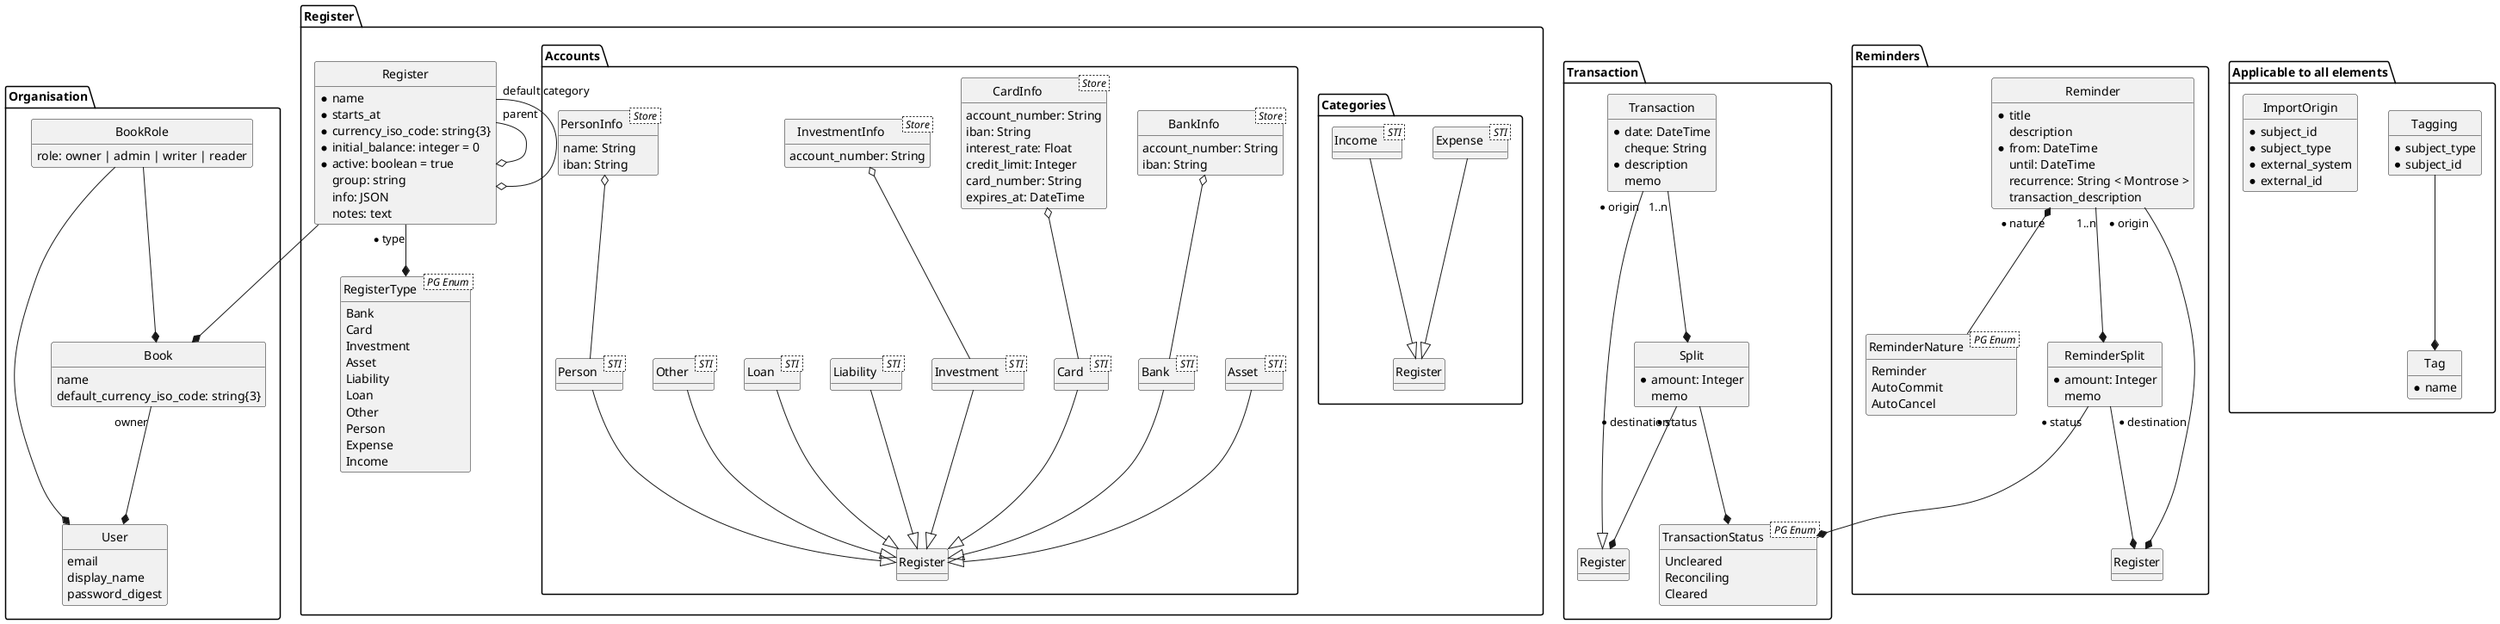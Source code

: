 @startuml Model

hide empty methods
hide circle

package Organisation {
  class Book {
    name
    default_currency_iso_code: string{3}
  }
  Book "owner" --* User

  class User {
    email
    display_name
    password_digest
  }

  class BookRole {
    role: owner | admin | writer | reader
  }
  BookRole --* Book
  BookRole --* User
}

package "Register" {
  enum RegisterType < PG Enum > {
    Bank
    Card
    Investment
    Asset
    Liability
    Loan
    Other
    Person
    Expense
    Income
  }

  class Register {
    * name
    * starts_at
    * currency_iso_code: string{3}
    * initial_balance: integer = 0
    * active: boolean = true
    group: string
    info: JSON
    notes: text
  }
  Register --* Book
  Register "parent" --o Register
  Register "default category" --o Register
  Register "* type" --* RegisterType

  package Categories {
    class Expense < STI > {}
    Expense --|> Register

    class Income < STI > {}
    Income --|> Register
  }

  package Accounts {
    class Asset < STI > {}
    Asset --|> Register

    class Bank < STI > {}
    Bank --|> Register

    class BankInfo < Store > {
      account_number: String
      iban: String
    }
    BankInfo o-- Bank

    class Card < STI > {}
    Card --|> Register

    class CardInfo < Store > {
      account_number: String
      iban: String
      interest_rate: Float
      credit_limit: Integer
      card_number: String
      expires_at: DateTime 
    }
    CardInfo o-- Card

    class Investment < STI > {}
    Investment --|> Register

    class InvestmentInfo < Store > {
      account_number: String
    }
    InvestmentInfo o-- Investment

    class Liability < STI > {}
    Liability --|> Register

    class Loan < STI > {}
    Loan --|> Register

    class Other < STI > {}
    Other --|> Register

    class Person < STI > {}
    Person --|> Register

    class PersonInfo < Store > {
      name: String
      iban: String
    }
    PersonInfo o-- Person
  }
}

package Transaction {
  enum TransactionStatus < PG Enum > {
    Uncleared
    Reconciling
    Cleared
  }

  class Transaction {
    * date: DateTime
    cheque: String
    * description
    memo
  }
  Transaction "* origin" --|> Register

  class Split {
    * amount: Integer
    memo
  }
  Transaction "1..n" --* Split
  Split "* destination" --* Register
  Split "* status" --* TransactionStatus
}

package Reminders {
  enum ReminderNature < PG Enum > {
    Reminder
    AutoCommit
    AutoCancel
  }

  class Reminder {
    * title
    description
    * from: DateTime
    until: DateTime
    recurrence: String < Montrose >
    transaction_description
    
  }
  Reminder "* nature" *-- ReminderNature
  Reminder "* origin" --* Register

  class ReminderSplit {
    * amount: Integer
    memo
  }
  Reminder "1..n" --* ReminderSplit
  ReminderSplit "* destination" --* Register
  ReminderSplit "* status" --* TransactionStatus
}

package "Applicable to all elements" {
  class Tag {
    * name 
  }

  class Tagging {
    * subject_type
    * subject_id
  }
  Tagging --* Tag

  class ImportOrigin {
    * subject_id
    * subject_type
    * external_system
    * external_id
  }
}

@enduml
